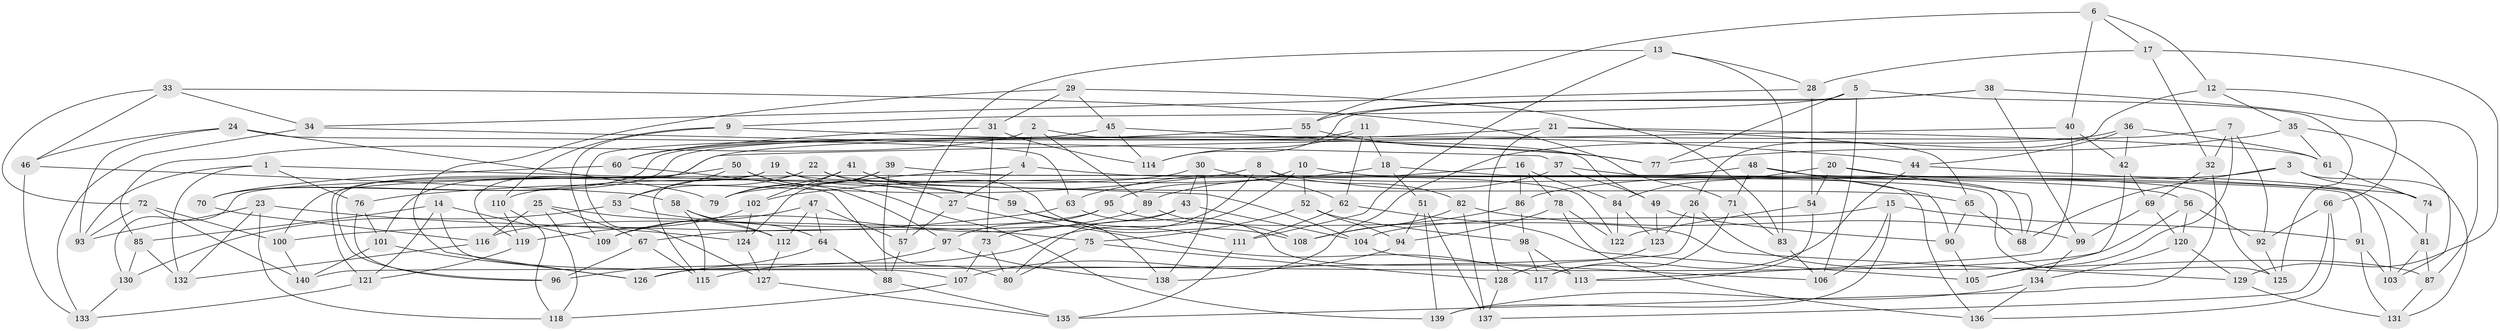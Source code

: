 // coarse degree distribution, {6: 0.5411764705882353, 5: 0.09411764705882353, 4: 0.36470588235294116}
// Generated by graph-tools (version 1.1) at 2025/52/02/27/25 19:52:31]
// undirected, 140 vertices, 280 edges
graph export_dot {
graph [start="1"]
  node [color=gray90,style=filled];
  1;
  2;
  3;
  4;
  5;
  6;
  7;
  8;
  9;
  10;
  11;
  12;
  13;
  14;
  15;
  16;
  17;
  18;
  19;
  20;
  21;
  22;
  23;
  24;
  25;
  26;
  27;
  28;
  29;
  30;
  31;
  32;
  33;
  34;
  35;
  36;
  37;
  38;
  39;
  40;
  41;
  42;
  43;
  44;
  45;
  46;
  47;
  48;
  49;
  50;
  51;
  52;
  53;
  54;
  55;
  56;
  57;
  58;
  59;
  60;
  61;
  62;
  63;
  64;
  65;
  66;
  67;
  68;
  69;
  70;
  71;
  72;
  73;
  74;
  75;
  76;
  77;
  78;
  79;
  80;
  81;
  82;
  83;
  84;
  85;
  86;
  87;
  88;
  89;
  90;
  91;
  92;
  93;
  94;
  95;
  96;
  97;
  98;
  99;
  100;
  101;
  102;
  103;
  104;
  105;
  106;
  107;
  108;
  109;
  110;
  111;
  112;
  113;
  114;
  115;
  116;
  117;
  118;
  119;
  120;
  121;
  122;
  123;
  124;
  125;
  126;
  127;
  128;
  129;
  130;
  131;
  132;
  133;
  134;
  135;
  136;
  137;
  138;
  139;
  140;
  1 -- 93;
  1 -- 104;
  1 -- 132;
  1 -- 76;
  2 -- 49;
  2 -- 89;
  2 -- 4;
  2 -- 85;
  3 -- 74;
  3 -- 68;
  3 -- 131;
  3 -- 86;
  4 -- 79;
  4 -- 27;
  4 -- 56;
  5 -- 77;
  5 -- 9;
  5 -- 106;
  5 -- 125;
  6 -- 55;
  6 -- 17;
  6 -- 40;
  6 -- 12;
  7 -- 121;
  7 -- 92;
  7 -- 105;
  7 -- 32;
  8 -- 82;
  8 -- 73;
  8 -- 76;
  8 -- 81;
  9 -- 110;
  9 -- 109;
  9 -- 44;
  10 -- 95;
  10 -- 125;
  10 -- 115;
  10 -- 52;
  11 -- 70;
  11 -- 62;
  11 -- 114;
  11 -- 18;
  12 -- 35;
  12 -- 26;
  12 -- 66;
  13 -- 111;
  13 -- 83;
  13 -- 28;
  13 -- 57;
  14 -- 107;
  14 -- 85;
  14 -- 109;
  14 -- 121;
  15 -- 104;
  15 -- 139;
  15 -- 91;
  15 -- 106;
  16 -- 63;
  16 -- 78;
  16 -- 84;
  16 -- 86;
  17 -- 129;
  17 -- 32;
  17 -- 28;
  18 -- 102;
  18 -- 136;
  18 -- 51;
  19 -- 96;
  19 -- 27;
  19 -- 122;
  19 -- 101;
  20 -- 84;
  20 -- 125;
  20 -- 54;
  20 -- 68;
  21 -- 70;
  21 -- 128;
  21 -- 65;
  21 -- 61;
  22 -- 65;
  22 -- 59;
  22 -- 53;
  22 -- 115;
  23 -- 124;
  23 -- 93;
  23 -- 132;
  23 -- 118;
  24 -- 79;
  24 -- 63;
  24 -- 93;
  24 -- 46;
  25 -- 116;
  25 -- 67;
  25 -- 112;
  25 -- 118;
  26 -- 123;
  26 -- 140;
  26 -- 87;
  27 -- 57;
  27 -- 117;
  28 -- 54;
  28 -- 34;
  29 -- 126;
  29 -- 45;
  29 -- 83;
  29 -- 31;
  30 -- 110;
  30 -- 138;
  30 -- 62;
  30 -- 43;
  31 -- 114;
  31 -- 73;
  31 -- 60;
  32 -- 69;
  32 -- 135;
  33 -- 34;
  33 -- 46;
  33 -- 71;
  33 -- 72;
  34 -- 37;
  34 -- 133;
  35 -- 103;
  35 -- 77;
  35 -- 61;
  36 -- 61;
  36 -- 42;
  36 -- 44;
  36 -- 138;
  37 -- 89;
  37 -- 49;
  37 -- 68;
  38 -- 99;
  38 -- 114;
  38 -- 55;
  38 -- 87;
  39 -- 91;
  39 -- 79;
  39 -- 124;
  39 -- 88;
  40 -- 42;
  40 -- 113;
  40 -- 119;
  41 -- 59;
  41 -- 108;
  41 -- 102;
  41 -- 79;
  42 -- 69;
  42 -- 105;
  43 -- 67;
  43 -- 104;
  43 -- 80;
  44 -- 117;
  44 -- 74;
  45 -- 127;
  45 -- 77;
  45 -- 114;
  46 -- 133;
  46 -- 58;
  47 -- 57;
  47 -- 64;
  47 -- 112;
  47 -- 109;
  48 -- 90;
  48 -- 130;
  48 -- 71;
  48 -- 103;
  49 -- 90;
  49 -- 123;
  50 -- 53;
  50 -- 100;
  50 -- 97;
  50 -- 139;
  51 -- 137;
  51 -- 94;
  51 -- 139;
  52 -- 98;
  52 -- 75;
  52 -- 94;
  53 -- 75;
  53 -- 130;
  54 -- 122;
  54 -- 113;
  55 -- 77;
  55 -- 60;
  56 -- 120;
  56 -- 126;
  56 -- 92;
  57 -- 88;
  58 -- 112;
  58 -- 64;
  58 -- 115;
  59 -- 138;
  59 -- 111;
  60 -- 80;
  60 -- 70;
  61 -- 74;
  62 -- 105;
  62 -- 111;
  63 -- 113;
  63 -- 100;
  64 -- 96;
  64 -- 88;
  65 -- 90;
  65 -- 68;
  66 -- 136;
  66 -- 92;
  66 -- 137;
  67 -- 96;
  67 -- 115;
  69 -- 99;
  69 -- 120;
  70 -- 116;
  71 -- 117;
  71 -- 83;
  72 -- 100;
  72 -- 93;
  72 -- 140;
  73 -- 107;
  73 -- 80;
  74 -- 81;
  75 -- 128;
  75 -- 80;
  76 -- 96;
  76 -- 101;
  78 -- 136;
  78 -- 122;
  78 -- 94;
  81 -- 103;
  81 -- 87;
  82 -- 99;
  82 -- 137;
  82 -- 108;
  83 -- 106;
  84 -- 123;
  84 -- 122;
  85 -- 130;
  85 -- 132;
  86 -- 98;
  86 -- 108;
  87 -- 131;
  88 -- 135;
  89 -- 109;
  89 -- 108;
  90 -- 105;
  91 -- 131;
  91 -- 103;
  92 -- 125;
  94 -- 107;
  95 -- 97;
  95 -- 116;
  95 -- 129;
  97 -- 138;
  97 -- 126;
  98 -- 117;
  98 -- 113;
  99 -- 134;
  100 -- 140;
  101 -- 140;
  101 -- 126;
  102 -- 124;
  102 -- 119;
  104 -- 106;
  107 -- 118;
  110 -- 118;
  110 -- 119;
  111 -- 135;
  112 -- 127;
  116 -- 132;
  119 -- 121;
  120 -- 129;
  120 -- 134;
  121 -- 133;
  123 -- 128;
  124 -- 127;
  127 -- 135;
  128 -- 137;
  129 -- 131;
  130 -- 133;
  134 -- 139;
  134 -- 136;
}
